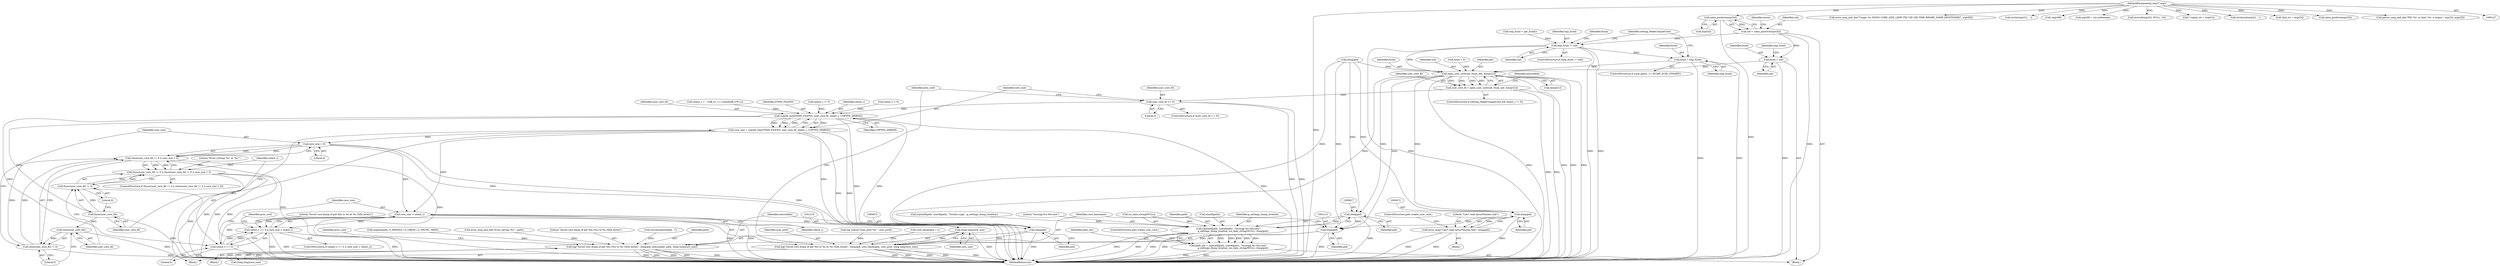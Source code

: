 digraph "0_abrt_8939398b82006ba1fec4ed491339fc075f43fc7c_1@array" {
"1000315" [label="(Call,xatoi_positive(argv[4]))"];
"1000149" [label="(MethodParameterIn,char** argv)"];
"1000313" [label="(Call,uid = xatoi_positive(argv[4]))"];
"1000414" [label="(Call,fsuid = uid)"];
"1000456" [label="(Call,open_user_core(uid, fsuid, pid, &argv[1]))"];
"1000454" [label="(Call,user_core_fd = open_user_core(uid, fsuid, pid, &argv[1]))"];
"1001144" [label="(Call,user_core_fd >= 0)"];
"1001151" [label="(Call,copyfd_size(STDIN_FILENO, user_core_fd, ulimit_c, COPYFD_SPARSE))"];
"1001149" [label="(Call,core_size = copyfd_size(STDIN_FILENO, user_core_fd, ulimit_c, COPYFD_SPARSE))"];
"1001167" [label="(Call,core_size < 0)"];
"1001162" [label="(Call,close(user_core_fd) != 0 || core_size < 0)"];
"1001157" [label="(Call,fsync(user_core_fd) != 0 || close(user_core_fd) != 0 || core_size < 0)"];
"1001193" [label="(Call,core_size > ulimit_c)"];
"1001189" [label="(Call,ulimit_c == 0 || core_size > ulimit_c)"];
"1001217" [label="(Call,(long long)core_size)"];
"1001210" [label="(Call,log(\"Saved core dump of pid %lu to %s at %s (%llu bytes)\", (long)pid, core_basename, user_pwd, (long long)core_size))"];
"1001159" [label="(Call,fsync(user_core_fd))"];
"1001158" [label="(Call,fsync(user_core_fd) != 0)"];
"1001164" [label="(Call,close(user_core_fd))"];
"1001163" [label="(Call,close(user_core_fd) != 0)"];
"1001190" [label="(Call,ulimit_c == 0)"];
"1000471" [label="(Call,(long)pid)"];
"1000469" [label="(Call,error_msg(\"Can't read /proc/%lu/exe link\", (long)pid))"];
"1001212" [label="(Call,(long)pid)"];
"1000609" [label="(Call,(long)pid)"];
"1000607" [label="(Call,log(\"Saved core dump of pid %lu (%s) to %s (%llu bytes)\", (long)pid, executable, path, (long long)core_size))"];
"1000636" [label="(Call,(long)pid)"];
"1000628" [label="(Call,snprintf(path, sizeof(path), \"%s/ccpp-%s-%lu.new\",\n            g_settings_dump_location, iso_date_string(NULL), (long)pid))"];
"1000626" [label="(Call,path_len = snprintf(path, sizeof(path), \"%s/ccpp-%s-%lu.new\",\n            g_settings_dump_location, iso_date_string(NULL), (long)pid))"];
"1000426" [label="(Call,tmp_fsuid != uid)"];
"1000437" [label="(Call,fsuid = tmp_fsuid)"];
"1000469" [label="(Call,error_msg(\"Can't read /proc/%lu/exe link\", (long)pid))"];
"1000546" [label="(Call,strrchr(executable, '/'))"];
"1001159" [label="(Call,fsync(user_core_fd))"];
"1000149" [label="(MethodParameterIn,char** argv)"];
"1000343" [label="(Call,core_basename = s)"];
"1001210" [label="(Call,log(\"Saved core dump of pid %lu to %s at %s (%llu bytes)\", (long)pid, core_basename, user_pwd, (long long)core_size))"];
"1000612" [label="(Identifier,executable)"];
"1001228" [label="(MethodReturn,int)"];
"1000176" [label="(Call,error_msg_and_die(\"Usage: %s SIGNO CORE_SIZE_LIMIT PID UID GID TIME BINARY_NAME [HOSTNAME]\", argv[0]))"];
"1000316" [label="(Call,argv[4])"];
"1000609" [label="(Call,(long)pid)"];
"1000150" [label="(Block,)"];
"1000419" [label="(Identifier,tmp_fsuid)"];
"1001151" [label="(Call,copyfd_size(STDIN_FILENO, user_core_fd, ulimit_c, COPYFD_SPARSE))"];
"1001217" [label="(Call,(long long)core_size)"];
"1001219" [label="(Identifier,core_size)"];
"1001191" [label="(Identifier,ulimit_c)"];
"1000428" [label="(Identifier,uid)"];
"1000636" [label="(Call,(long)pid)"];
"1000640" [label="(ControlStructure,goto create_user_core;)"];
"1000613" [label="(Identifier,path)"];
"1000619" [label="(Identifier,proc_cwd)"];
"1001166" [label="(Literal,0)"];
"1000451" [label="(Call,ulimit_c != 0)"];
"1001199" [label="(Identifier,proc_cwd)"];
"1001163" [label="(Call,close(user_core_fd) != 0)"];
"1000313" [label="(Call,uid = xatoi_positive(argv[4]))"];
"1001144" [label="(Call,user_core_fd >= 0)"];
"1000633" [label="(Identifier,g_settings_dump_location)"];
"1000577" [label="(Call,xopen3(path, O_WRONLY | O_CREAT | O_TRUNC, 0600))"];
"1001212" [label="(Call,(long)pid)"];
"1000426" [label="(Call,tmp_fsuid != uid)"];
"1000448" [label="(ControlStructure,if (setting_MakeCompatCore && ulimit_c != 0))"];
"1001189" [label="(Call,ulimit_c == 0 || core_size > ulimit_c)"];
"1001190" [label="(Call,ulimit_c == 0)"];
"1001167" [label="(Call,core_size < 0)"];
"1000315" [label="(Call,xatoi_positive(argv[4]))"];
"1000414" [label="(Call,fsuid = uid)"];
"1000431" [label="(Identifier,fsuid)"];
"1001216" [label="(Identifier,user_pwd)"];
"1000626" [label="(Call,path_len = snprintf(path, sizeof(path), \"%s/ccpp-%s-%lu.new\",\n            g_settings_dump_location, iso_date_string(NULL), (long)pid))"];
"1000430" [label="(Call,fsuid = 0)"];
"1000314" [label="(Identifier,uid)"];
"1000427" [label="(Identifier,tmp_fsuid)"];
"1000456" [label="(Call,open_user_core(uid, fsuid, pid, &argv[1]))"];
"1001162" [label="(Call,close(user_core_fd) != 0 || core_size < 0)"];
"1001158" [label="(Call,fsync(user_core_fd) != 0)"];
"1001149" [label="(Call,core_size = copyfd_size(STDIN_FILENO, user_core_fd, ulimit_c, COPYFD_SPARSE))"];
"1000415" [label="(Identifier,fsuid)"];
"1000459" [label="(Identifier,pid)"];
"1001145" [label="(Identifier,user_core_fd)"];
"1000531" [label="(Call,snprintf(path, sizeof(path), \"%s/last-ccpp\", g_settings_dump_location))"];
"1001154" [label="(Identifier,ulimit_c)"];
"1001172" [label="(Literal,\"Error writing '%s' at '%s'\")"];
"1000416" [label="(Identifier,uid)"];
"1000632" [label="(Literal,\"%s/ccpp-%s-%lu.new\")"];
"1000425" [label="(ControlStructure,if (tmp_fsuid != uid))"];
"1000634" [label="(Call,iso_date_string(NULL))"];
"1000628" [label="(Call,snprintf(path, sizeof(path), \"%s/ccpp-%s-%lu.new\",\n            g_settings_dump_location, iso_date_string(NULL), (long)pid))"];
"1000439" [label="(Identifier,tmp_fsuid)"];
"1001147" [label="(Block,)"];
"1001155" [label="(Identifier,COPYFD_SPARSE)"];
"1000638" [label="(Identifier,pid)"];
"1000614" [label="(Call,(long long)core_size)"];
"1001160" [label="(Identifier,user_core_fd)"];
"1000182" [label="(Call,strchr(argv[1], ' '))"];
"1001156" [label="(ControlStructure,if (fsync(user_core_fd) != 0 || close(user_core_fd) != 0 || core_size < 0))"];
"1001157" [label="(Call,fsync(user_core_fd) != 0 || close(user_core_fd) != 0 || core_size < 0)"];
"1000468" [label="(Block,)"];
"1000611" [label="(Identifier,pid)"];
"1000351" [label="(Call,!argv[8])"];
"1001161" [label="(Literal,0)"];
"1000629" [label="(Identifier,path)"];
"1000433" [label="(ControlStructure,if (suid_policy == DUMP_SUID_UNSAFE))"];
"1001168" [label="(Identifier,core_size)"];
"1001146" [label="(Literal,0)"];
"1000399" [label="(Call,log_notice(\"user_pwd:'%s'\", user_pwd))"];
"1001214" [label="(Identifier,pid)"];
"1000454" [label="(Call,user_core_fd = open_user_core(uid, fsuid, pid, &argv[1]))"];
"1001164" [label="(Call,close(user_core_fd))"];
"1000405" [label="(Call,(long)pid)"];
"1001211" [label="(Literal,\"Saved core dump of pid %lu to %s at %s (%llu bytes)\")"];
"1000437" [label="(Call,fsuid = tmp_fsuid)"];
"1000607" [label="(Call,log(\"Saved core dump of pid %lu (%s) to %s (%llu bytes)\", (long)pid, executable, path, (long long)core_size))"];
"1001143" [label="(ControlStructure,if (user_core_fd >= 0))"];
"1000630" [label="(Call,sizeof(path))"];
"1000455" [label="(Identifier,user_core_fd)"];
"1000460" [label="(Call,&argv[1])"];
"1000450" [label="(Identifier,setting_MakeCompatCore)"];
"1000473" [label="(Identifier,pid)"];
"1000321" [label="(Identifier,errno)"];
"1000458" [label="(Identifier,fsuid)"];
"1000282" [label="(Call,ulimit_c < 0)"];
"1000471" [label="(Call,(long)pid)"];
"1000418" [label="(Call,tmp_fsuid = get_fsuid())"];
"1001153" [label="(Identifier,user_core_fd)"];
"1000438" [label="(Identifier,fsuid)"];
"1000359" [label="(Call,argv[8] = uts.nodename)"];
"1000275" [label="(Call,strtoull(argv[2], NULL, 10))"];
"1000262" [label="(Call,* signal_str = argv[1])"];
"1000286" [label="(Call,ulimit_c = ~((off_t)1 << (sizeof(off_t)*8-1)))"];
"1000201" [label="(Call,strchrnul(argv[i], ' '))"];
"1000559" [label="(Block,)"];
"1000627" [label="(Identifier,path_len)"];
"1001215" [label="(Identifier,core_basename)"];
"1001150" [label="(Identifier,core_size)"];
"1000300" [label="(Call,*pid_str = argv[3])"];
"1001193" [label="(Call,core_size > ulimit_c)"];
"1001152" [label="(Identifier,STDIN_FILENO)"];
"1000457" [label="(Identifier,uid)"];
"1000470" [label="(Literal,\"Can't read /proc/%lu/exe link\")"];
"1001165" [label="(Identifier,user_core_fd)"];
"1000308" [label="(Call,xatoi_positive(argv[3]))"];
"1000466" [label="(Identifier,executable)"];
"1001188" [label="(ControlStructure,if (ulimit_c == 0 || core_size > ulimit_c))"];
"1001222" [label="(Identifier,proc_cwd)"];
"1000474" [label="(ControlStructure,goto create_user_core;)"];
"1001169" [label="(Literal,0)"];
"1001194" [label="(Identifier,core_size)"];
"1000604" [label="(Call,error_msg_and_die(\"Error saving '%s'\", path))"];
"1001192" [label="(Literal,0)"];
"1000608" [label="(Literal,\"Saved core dump of pid %lu (%s) to %s (%llu bytes)\")"];
"1001195" [label="(Identifier,ulimit_c)"];
"1000326" [label="(Call,perror_msg_and_die(\"PID '%s' or limit '%s' is bogus\", argv[3], argv[2]))"];
"1000315" -> "1000313"  [label="AST: "];
"1000315" -> "1000316"  [label="CFG: "];
"1000316" -> "1000315"  [label="AST: "];
"1000313" -> "1000315"  [label="CFG: "];
"1000315" -> "1001228"  [label="DDG: "];
"1000315" -> "1000313"  [label="DDG: "];
"1000149" -> "1000315"  [label="DDG: "];
"1000149" -> "1000147"  [label="AST: "];
"1000149" -> "1001228"  [label="DDG: "];
"1000149" -> "1000176"  [label="DDG: "];
"1000149" -> "1000182"  [label="DDG: "];
"1000149" -> "1000201"  [label="DDG: "];
"1000149" -> "1000262"  [label="DDG: "];
"1000149" -> "1000275"  [label="DDG: "];
"1000149" -> "1000300"  [label="DDG: "];
"1000149" -> "1000308"  [label="DDG: "];
"1000149" -> "1000326"  [label="DDG: "];
"1000149" -> "1000351"  [label="DDG: "];
"1000149" -> "1000359"  [label="DDG: "];
"1000313" -> "1000150"  [label="AST: "];
"1000314" -> "1000313"  [label="AST: "];
"1000321" -> "1000313"  [label="CFG: "];
"1000313" -> "1001228"  [label="DDG: "];
"1000313" -> "1000414"  [label="DDG: "];
"1000313" -> "1000426"  [label="DDG: "];
"1000414" -> "1000150"  [label="AST: "];
"1000414" -> "1000416"  [label="CFG: "];
"1000415" -> "1000414"  [label="AST: "];
"1000416" -> "1000414"  [label="AST: "];
"1000419" -> "1000414"  [label="CFG: "];
"1000414" -> "1001228"  [label="DDG: "];
"1000414" -> "1000456"  [label="DDG: "];
"1000456" -> "1000454"  [label="AST: "];
"1000456" -> "1000460"  [label="CFG: "];
"1000457" -> "1000456"  [label="AST: "];
"1000458" -> "1000456"  [label="AST: "];
"1000459" -> "1000456"  [label="AST: "];
"1000460" -> "1000456"  [label="AST: "];
"1000454" -> "1000456"  [label="CFG: "];
"1000456" -> "1001228"  [label="DDG: "];
"1000456" -> "1001228"  [label="DDG: "];
"1000456" -> "1001228"  [label="DDG: "];
"1000456" -> "1001228"  [label="DDG: "];
"1000456" -> "1000454"  [label="DDG: "];
"1000456" -> "1000454"  [label="DDG: "];
"1000456" -> "1000454"  [label="DDG: "];
"1000456" -> "1000454"  [label="DDG: "];
"1000426" -> "1000456"  [label="DDG: "];
"1000437" -> "1000456"  [label="DDG: "];
"1000430" -> "1000456"  [label="DDG: "];
"1000405" -> "1000456"  [label="DDG: "];
"1000456" -> "1000471"  [label="DDG: "];
"1000456" -> "1000609"  [label="DDG: "];
"1000456" -> "1000636"  [label="DDG: "];
"1000456" -> "1001212"  [label="DDG: "];
"1000454" -> "1000448"  [label="AST: "];
"1000455" -> "1000454"  [label="AST: "];
"1000466" -> "1000454"  [label="CFG: "];
"1000454" -> "1001228"  [label="DDG: "];
"1000454" -> "1001228"  [label="DDG: "];
"1000454" -> "1001144"  [label="DDG: "];
"1001144" -> "1001143"  [label="AST: "];
"1001144" -> "1001146"  [label="CFG: "];
"1001145" -> "1001144"  [label="AST: "];
"1001146" -> "1001144"  [label="AST: "];
"1001150" -> "1001144"  [label="CFG: "];
"1001222" -> "1001144"  [label="CFG: "];
"1001144" -> "1001228"  [label="DDG: "];
"1001144" -> "1001228"  [label="DDG: "];
"1001144" -> "1001151"  [label="DDG: "];
"1001151" -> "1001149"  [label="AST: "];
"1001151" -> "1001155"  [label="CFG: "];
"1001152" -> "1001151"  [label="AST: "];
"1001153" -> "1001151"  [label="AST: "];
"1001154" -> "1001151"  [label="AST: "];
"1001155" -> "1001151"  [label="AST: "];
"1001149" -> "1001151"  [label="CFG: "];
"1001151" -> "1001228"  [label="DDG: "];
"1001151" -> "1001228"  [label="DDG: "];
"1001151" -> "1001228"  [label="DDG: "];
"1001151" -> "1001149"  [label="DDG: "];
"1001151" -> "1001149"  [label="DDG: "];
"1001151" -> "1001149"  [label="DDG: "];
"1001151" -> "1001149"  [label="DDG: "];
"1000286" -> "1001151"  [label="DDG: "];
"1000451" -> "1001151"  [label="DDG: "];
"1000282" -> "1001151"  [label="DDG: "];
"1001151" -> "1001159"  [label="DDG: "];
"1001151" -> "1001190"  [label="DDG: "];
"1001149" -> "1001147"  [label="AST: "];
"1001150" -> "1001149"  [label="AST: "];
"1001160" -> "1001149"  [label="CFG: "];
"1001149" -> "1001228"  [label="DDG: "];
"1001149" -> "1001228"  [label="DDG: "];
"1001149" -> "1001167"  [label="DDG: "];
"1001149" -> "1001193"  [label="DDG: "];
"1001149" -> "1001217"  [label="DDG: "];
"1001167" -> "1001162"  [label="AST: "];
"1001167" -> "1001169"  [label="CFG: "];
"1001168" -> "1001167"  [label="AST: "];
"1001169" -> "1001167"  [label="AST: "];
"1001162" -> "1001167"  [label="CFG: "];
"1001167" -> "1001228"  [label="DDG: "];
"1001167" -> "1001162"  [label="DDG: "];
"1001167" -> "1001162"  [label="DDG: "];
"1001167" -> "1001193"  [label="DDG: "];
"1001167" -> "1001217"  [label="DDG: "];
"1001162" -> "1001157"  [label="AST: "];
"1001162" -> "1001163"  [label="CFG: "];
"1001163" -> "1001162"  [label="AST: "];
"1001157" -> "1001162"  [label="CFG: "];
"1001162" -> "1001228"  [label="DDG: "];
"1001162" -> "1001228"  [label="DDG: "];
"1001162" -> "1001157"  [label="DDG: "];
"1001162" -> "1001157"  [label="DDG: "];
"1001163" -> "1001162"  [label="DDG: "];
"1001163" -> "1001162"  [label="DDG: "];
"1001157" -> "1001156"  [label="AST: "];
"1001157" -> "1001158"  [label="CFG: "];
"1001158" -> "1001157"  [label="AST: "];
"1001172" -> "1001157"  [label="CFG: "];
"1001191" -> "1001157"  [label="CFG: "];
"1001157" -> "1001228"  [label="DDG: "];
"1001157" -> "1001228"  [label="DDG: "];
"1001157" -> "1001228"  [label="DDG: "];
"1001158" -> "1001157"  [label="DDG: "];
"1001158" -> "1001157"  [label="DDG: "];
"1001193" -> "1001189"  [label="AST: "];
"1001193" -> "1001195"  [label="CFG: "];
"1001194" -> "1001193"  [label="AST: "];
"1001195" -> "1001193"  [label="AST: "];
"1001189" -> "1001193"  [label="CFG: "];
"1001193" -> "1001228"  [label="DDG: "];
"1001193" -> "1001228"  [label="DDG: "];
"1001193" -> "1001189"  [label="DDG: "];
"1001193" -> "1001189"  [label="DDG: "];
"1001190" -> "1001193"  [label="DDG: "];
"1001193" -> "1001217"  [label="DDG: "];
"1001189" -> "1001188"  [label="AST: "];
"1001189" -> "1001190"  [label="CFG: "];
"1001190" -> "1001189"  [label="AST: "];
"1001199" -> "1001189"  [label="CFG: "];
"1001211" -> "1001189"  [label="CFG: "];
"1001189" -> "1001228"  [label="DDG: "];
"1001189" -> "1001228"  [label="DDG: "];
"1001189" -> "1001228"  [label="DDG: "];
"1001190" -> "1001189"  [label="DDG: "];
"1001190" -> "1001189"  [label="DDG: "];
"1001217" -> "1001210"  [label="AST: "];
"1001217" -> "1001219"  [label="CFG: "];
"1001218" -> "1001217"  [label="AST: "];
"1001219" -> "1001217"  [label="AST: "];
"1001210" -> "1001217"  [label="CFG: "];
"1001217" -> "1001228"  [label="DDG: "];
"1001217" -> "1001210"  [label="DDG: "];
"1001210" -> "1001147"  [label="AST: "];
"1001211" -> "1001210"  [label="AST: "];
"1001212" -> "1001210"  [label="AST: "];
"1001215" -> "1001210"  [label="AST: "];
"1001216" -> "1001210"  [label="AST: "];
"1001222" -> "1001210"  [label="CFG: "];
"1001210" -> "1001228"  [label="DDG: "];
"1001210" -> "1001228"  [label="DDG: "];
"1001210" -> "1001228"  [label="DDG: "];
"1001210" -> "1001228"  [label="DDG: "];
"1001210" -> "1001228"  [label="DDG: "];
"1001212" -> "1001210"  [label="DDG: "];
"1000343" -> "1001210"  [label="DDG: "];
"1000399" -> "1001210"  [label="DDG: "];
"1001159" -> "1001158"  [label="AST: "];
"1001159" -> "1001160"  [label="CFG: "];
"1001160" -> "1001159"  [label="AST: "];
"1001161" -> "1001159"  [label="CFG: "];
"1001159" -> "1001228"  [label="DDG: "];
"1001159" -> "1001158"  [label="DDG: "];
"1001159" -> "1001164"  [label="DDG: "];
"1001158" -> "1001161"  [label="CFG: "];
"1001161" -> "1001158"  [label="AST: "];
"1001165" -> "1001158"  [label="CFG: "];
"1001158" -> "1001228"  [label="DDG: "];
"1001164" -> "1001163"  [label="AST: "];
"1001164" -> "1001165"  [label="CFG: "];
"1001165" -> "1001164"  [label="AST: "];
"1001166" -> "1001164"  [label="CFG: "];
"1001164" -> "1001228"  [label="DDG: "];
"1001164" -> "1001163"  [label="DDG: "];
"1001163" -> "1001166"  [label="CFG: "];
"1001166" -> "1001163"  [label="AST: "];
"1001168" -> "1001163"  [label="CFG: "];
"1001163" -> "1001228"  [label="DDG: "];
"1001190" -> "1001192"  [label="CFG: "];
"1001191" -> "1001190"  [label="AST: "];
"1001192" -> "1001190"  [label="AST: "];
"1001194" -> "1001190"  [label="CFG: "];
"1001190" -> "1001228"  [label="DDG: "];
"1000471" -> "1000469"  [label="AST: "];
"1000471" -> "1000473"  [label="CFG: "];
"1000472" -> "1000471"  [label="AST: "];
"1000473" -> "1000471"  [label="AST: "];
"1000469" -> "1000471"  [label="CFG: "];
"1000471" -> "1001228"  [label="DDG: "];
"1000471" -> "1000469"  [label="DDG: "];
"1000405" -> "1000471"  [label="DDG: "];
"1000471" -> "1001212"  [label="DDG: "];
"1000469" -> "1000468"  [label="AST: "];
"1000470" -> "1000469"  [label="AST: "];
"1000474" -> "1000469"  [label="CFG: "];
"1000469" -> "1001228"  [label="DDG: "];
"1000469" -> "1001228"  [label="DDG: "];
"1001212" -> "1001214"  [label="CFG: "];
"1001213" -> "1001212"  [label="AST: "];
"1001214" -> "1001212"  [label="AST: "];
"1001215" -> "1001212"  [label="CFG: "];
"1001212" -> "1001228"  [label="DDG: "];
"1000636" -> "1001212"  [label="DDG: "];
"1000405" -> "1001212"  [label="DDG: "];
"1000609" -> "1000607"  [label="AST: "];
"1000609" -> "1000611"  [label="CFG: "];
"1000610" -> "1000609"  [label="AST: "];
"1000611" -> "1000609"  [label="AST: "];
"1000612" -> "1000609"  [label="CFG: "];
"1000609" -> "1001228"  [label="DDG: "];
"1000609" -> "1000607"  [label="DDG: "];
"1000405" -> "1000609"  [label="DDG: "];
"1000607" -> "1000559"  [label="AST: "];
"1000607" -> "1000614"  [label="CFG: "];
"1000608" -> "1000607"  [label="AST: "];
"1000612" -> "1000607"  [label="AST: "];
"1000613" -> "1000607"  [label="AST: "];
"1000614" -> "1000607"  [label="AST: "];
"1000619" -> "1000607"  [label="CFG: "];
"1000607" -> "1001228"  [label="DDG: "];
"1000607" -> "1001228"  [label="DDG: "];
"1000607" -> "1001228"  [label="DDG: "];
"1000607" -> "1001228"  [label="DDG: "];
"1000607" -> "1001228"  [label="DDG: "];
"1000546" -> "1000607"  [label="DDG: "];
"1000577" -> "1000607"  [label="DDG: "];
"1000604" -> "1000607"  [label="DDG: "];
"1000614" -> "1000607"  [label="DDG: "];
"1000636" -> "1000628"  [label="AST: "];
"1000636" -> "1000638"  [label="CFG: "];
"1000637" -> "1000636"  [label="AST: "];
"1000638" -> "1000636"  [label="AST: "];
"1000628" -> "1000636"  [label="CFG: "];
"1000636" -> "1001228"  [label="DDG: "];
"1000636" -> "1000628"  [label="DDG: "];
"1000405" -> "1000636"  [label="DDG: "];
"1000628" -> "1000626"  [label="AST: "];
"1000629" -> "1000628"  [label="AST: "];
"1000630" -> "1000628"  [label="AST: "];
"1000632" -> "1000628"  [label="AST: "];
"1000633" -> "1000628"  [label="AST: "];
"1000634" -> "1000628"  [label="AST: "];
"1000626" -> "1000628"  [label="CFG: "];
"1000628" -> "1001228"  [label="DDG: "];
"1000628" -> "1001228"  [label="DDG: "];
"1000628" -> "1001228"  [label="DDG: "];
"1000628" -> "1001228"  [label="DDG: "];
"1000628" -> "1000626"  [label="DDG: "];
"1000628" -> "1000626"  [label="DDG: "];
"1000628" -> "1000626"  [label="DDG: "];
"1000628" -> "1000626"  [label="DDG: "];
"1000628" -> "1000626"  [label="DDG: "];
"1000531" -> "1000628"  [label="DDG: "];
"1000634" -> "1000628"  [label="DDG: "];
"1000626" -> "1000150"  [label="AST: "];
"1000627" -> "1000626"  [label="AST: "];
"1000640" -> "1000626"  [label="CFG: "];
"1000626" -> "1001228"  [label="DDG: "];
"1000626" -> "1001228"  [label="DDG: "];
"1000426" -> "1000425"  [label="AST: "];
"1000426" -> "1000428"  [label="CFG: "];
"1000427" -> "1000426"  [label="AST: "];
"1000428" -> "1000426"  [label="AST: "];
"1000431" -> "1000426"  [label="CFG: "];
"1000450" -> "1000426"  [label="CFG: "];
"1000426" -> "1001228"  [label="DDG: "];
"1000426" -> "1001228"  [label="DDG: "];
"1000426" -> "1001228"  [label="DDG: "];
"1000418" -> "1000426"  [label="DDG: "];
"1000426" -> "1000437"  [label="DDG: "];
"1000437" -> "1000433"  [label="AST: "];
"1000437" -> "1000439"  [label="CFG: "];
"1000438" -> "1000437"  [label="AST: "];
"1000439" -> "1000437"  [label="AST: "];
"1000450" -> "1000437"  [label="CFG: "];
"1000437" -> "1001228"  [label="DDG: "];
"1000437" -> "1001228"  [label="DDG: "];
}
